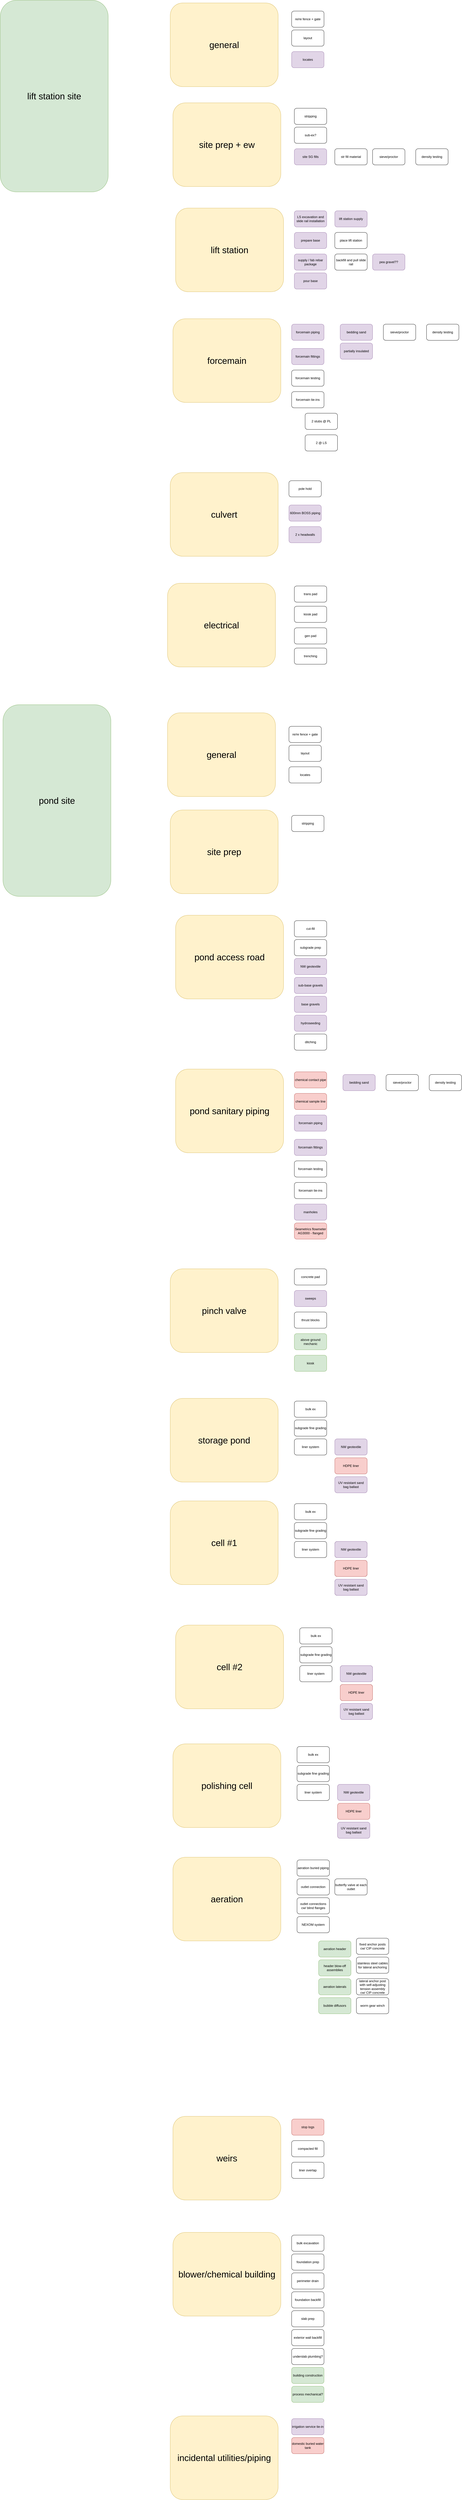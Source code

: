<mxfile version="24.2.0" type="device">
  <diagram name="Page-1" id="bi7PsrV86GKYeguT0AIe">
    <mxGraphModel dx="4915" dy="2725" grid="1" gridSize="10" guides="1" tooltips="1" connect="1" arrows="1" fold="1" page="1" pageScale="1" pageWidth="1920" pageHeight="1200" math="0" shadow="0">
      <root>
        <mxCell id="0" />
        <mxCell id="1" parent="0" />
        <mxCell id="kygcKiqa77Ccc8PahCi--2" value="lift station site" style="rounded=1;whiteSpace=wrap;html=1;fontSize=33;fillColor=#d5e8d4;strokeColor=#82b366;" parent="1" vertex="1">
          <mxGeometry x="-970" y="-900" width="400" height="710" as="geometry" />
        </mxCell>
        <mxCell id="kygcKiqa77Ccc8PahCi--3" value="stripping" style="rounded=1;whiteSpace=wrap;html=1;" parent="1" vertex="1">
          <mxGeometry x="120" y="-500" width="120" height="60" as="geometry" />
        </mxCell>
        <mxCell id="kygcKiqa77Ccc8PahCi--4" value="sub-ex?" style="rounded=1;whiteSpace=wrap;html=1;" parent="1" vertex="1">
          <mxGeometry x="120" y="-430" width="120" height="60" as="geometry" />
        </mxCell>
        <mxCell id="kygcKiqa77Ccc8PahCi--5" value="site SG fills" style="rounded=1;whiteSpace=wrap;html=1;fillColor=#e1d5e7;strokeColor=#9673a6;" parent="1" vertex="1">
          <mxGeometry x="120" y="-350" width="120" height="60" as="geometry" />
        </mxCell>
        <mxCell id="kygcKiqa77Ccc8PahCi--7" value="LS excavation and slide rail installation" style="rounded=1;whiteSpace=wrap;html=1;fillColor=#e1d5e7;strokeColor=#9673a6;" parent="1" vertex="1">
          <mxGeometry x="120" y="-120" width="120" height="60" as="geometry" />
        </mxCell>
        <mxCell id="kygcKiqa77Ccc8PahCi--8" value="prepare base" style="rounded=1;whiteSpace=wrap;html=1;fillColor=#e1d5e7;strokeColor=#9673a6;" parent="1" vertex="1">
          <mxGeometry x="120" y="-40" width="120" height="60" as="geometry" />
        </mxCell>
        <mxCell id="kygcKiqa77Ccc8PahCi--9" value="supply / fab rebar package" style="rounded=1;whiteSpace=wrap;html=1;fillColor=#e1d5e7;strokeColor=#9673a6;" parent="1" vertex="1">
          <mxGeometry x="120" y="40" width="120" height="60" as="geometry" />
        </mxCell>
        <mxCell id="kygcKiqa77Ccc8PahCi--11" value="place lift station" style="rounded=1;whiteSpace=wrap;html=1;" parent="1" vertex="1">
          <mxGeometry x="270" y="-40" width="120" height="60" as="geometry" />
        </mxCell>
        <mxCell id="kygcKiqa77Ccc8PahCi--12" value="backfill and pull slide rail" style="rounded=1;whiteSpace=wrap;html=1;" parent="1" vertex="1">
          <mxGeometry x="270" y="40" width="120" height="60" as="geometry" />
        </mxCell>
        <mxCell id="kygcKiqa77Ccc8PahCi--13" value="forcemain piping" style="rounded=1;whiteSpace=wrap;html=1;fillColor=#e1d5e7;strokeColor=#9673a6;" parent="1" vertex="1">
          <mxGeometry x="110" y="300" width="120" height="60" as="geometry" />
        </mxCell>
        <mxCell id="kygcKiqa77Ccc8PahCi--14" value="forcemain tie-ins" style="rounded=1;whiteSpace=wrap;html=1;" parent="1" vertex="1">
          <mxGeometry x="110" y="550" width="120" height="60" as="geometry" />
        </mxCell>
        <mxCell id="kygcKiqa77Ccc8PahCi--15" value="forcemain fittings" style="rounded=1;whiteSpace=wrap;html=1;fillColor=#e1d5e7;strokeColor=#9673a6;" parent="1" vertex="1">
          <mxGeometry x="110" y="390" width="120" height="60" as="geometry" />
        </mxCell>
        <mxCell id="kygcKiqa77Ccc8PahCi--17" value="2 stubs @ PL" style="rounded=1;whiteSpace=wrap;html=1;" parent="1" vertex="1">
          <mxGeometry x="160" y="630" width="120" height="60" as="geometry" />
        </mxCell>
        <mxCell id="kygcKiqa77Ccc8PahCi--18" value="2 @ LS" style="rounded=1;whiteSpace=wrap;html=1;" parent="1" vertex="1">
          <mxGeometry x="160" y="710" width="120" height="60" as="geometry" />
        </mxCell>
        <mxCell id="kygcKiqa77Ccc8PahCi--19" value="forcemain testing" style="rounded=1;whiteSpace=wrap;html=1;" parent="1" vertex="1">
          <mxGeometry x="110" y="470" width="120" height="60" as="geometry" />
        </mxCell>
        <mxCell id="kygcKiqa77Ccc8PahCi--21" value="re/re fence + gate" style="rounded=1;whiteSpace=wrap;html=1;" parent="1" vertex="1">
          <mxGeometry x="110" y="-860" width="120" height="60" as="geometry" />
        </mxCell>
        <mxCell id="kygcKiqa77Ccc8PahCi--22" value="600mm BOSS piping" style="rounded=1;whiteSpace=wrap;html=1;fillColor=#e1d5e7;strokeColor=#9673a6;" parent="1" vertex="1">
          <mxGeometry x="100" y="970" width="120" height="60" as="geometry" />
        </mxCell>
        <mxCell id="kygcKiqa77Ccc8PahCi--23" value="2 x headwalls" style="rounded=1;whiteSpace=wrap;html=1;fillColor=#e1d5e7;strokeColor=#9673a6;" parent="1" vertex="1">
          <mxGeometry x="100" y="1050" width="120" height="60" as="geometry" />
        </mxCell>
        <mxCell id="kygcKiqa77Ccc8PahCi--24" value="locates" style="rounded=1;whiteSpace=wrap;html=1;fillColor=#e1d5e7;strokeColor=#9673a6;" parent="1" vertex="1">
          <mxGeometry x="110" y="-710" width="120" height="60" as="geometry" />
        </mxCell>
        <mxCell id="kygcKiqa77Ccc8PahCi--25" value="layout" style="rounded=1;whiteSpace=wrap;html=1;" parent="1" vertex="1">
          <mxGeometry x="110" y="-790" width="120" height="60" as="geometry" />
        </mxCell>
        <mxCell id="kygcKiqa77Ccc8PahCi--26" value="str fill material" style="rounded=1;whiteSpace=wrap;html=1;" parent="1" vertex="1">
          <mxGeometry x="270" y="-350" width="120" height="60" as="geometry" />
        </mxCell>
        <mxCell id="kygcKiqa77Ccc8PahCi--27" value="sieve/proctor" style="rounded=1;whiteSpace=wrap;html=1;" parent="1" vertex="1">
          <mxGeometry x="410" y="-350" width="120" height="60" as="geometry" />
        </mxCell>
        <mxCell id="kygcKiqa77Ccc8PahCi--28" value="density testing" style="rounded=1;whiteSpace=wrap;html=1;" parent="1" vertex="1">
          <mxGeometry x="570" y="-350" width="120" height="60" as="geometry" />
        </mxCell>
        <mxCell id="kygcKiqa77Ccc8PahCi--29" value="pea gravel??" style="rounded=1;whiteSpace=wrap;html=1;fillColor=#e1d5e7;strokeColor=#9673a6;" parent="1" vertex="1">
          <mxGeometry x="410" y="40" width="120" height="60" as="geometry" />
        </mxCell>
        <mxCell id="kygcKiqa77Ccc8PahCi--30" value="bedding sand" style="rounded=1;whiteSpace=wrap;html=1;fillColor=#e1d5e7;strokeColor=#9673a6;" parent="1" vertex="1">
          <mxGeometry x="290" y="300" width="120" height="60" as="geometry" />
        </mxCell>
        <mxCell id="kygcKiqa77Ccc8PahCi--31" value="sieve/proctor" style="rounded=1;whiteSpace=wrap;html=1;" parent="1" vertex="1">
          <mxGeometry x="450" y="300" width="120" height="60" as="geometry" />
        </mxCell>
        <mxCell id="kygcKiqa77Ccc8PahCi--32" value="density testing" style="rounded=1;whiteSpace=wrap;html=1;" parent="1" vertex="1">
          <mxGeometry x="610" y="300" width="120" height="60" as="geometry" />
        </mxCell>
        <mxCell id="kygcKiqa77Ccc8PahCi--33" value="pole hold" style="rounded=1;whiteSpace=wrap;html=1;" parent="1" vertex="1">
          <mxGeometry x="100" y="880" width="120" height="60" as="geometry" />
        </mxCell>
        <mxCell id="kygcKiqa77Ccc8PahCi--35" value="kiosk pad" style="rounded=1;whiteSpace=wrap;html=1;" parent="1" vertex="1">
          <mxGeometry x="120" y="1345" width="120" height="60" as="geometry" />
        </mxCell>
        <mxCell id="kygcKiqa77Ccc8PahCi--36" value="gen pad" style="rounded=1;whiteSpace=wrap;html=1;" parent="1" vertex="1">
          <mxGeometry x="120" y="1425" width="120" height="60" as="geometry" />
        </mxCell>
        <mxCell id="kygcKiqa77Ccc8PahCi--37" value="trans pad" style="rounded=1;whiteSpace=wrap;html=1;" parent="1" vertex="1">
          <mxGeometry x="120" y="1270" width="120" height="60" as="geometry" />
        </mxCell>
        <mxCell id="kygcKiqa77Ccc8PahCi--38" value="trenching" style="rounded=1;whiteSpace=wrap;html=1;" parent="1" vertex="1">
          <mxGeometry x="120" y="1500" width="120" height="60" as="geometry" />
        </mxCell>
        <mxCell id="kygcKiqa77Ccc8PahCi--39" value="partially insulated" style="rounded=1;whiteSpace=wrap;html=1;fillColor=#e1d5e7;strokeColor=#9673a6;" parent="1" vertex="1">
          <mxGeometry x="290" y="370" width="120" height="60" as="geometry" />
        </mxCell>
        <mxCell id="kygcKiqa77Ccc8PahCi--41" value="general" style="rounded=1;whiteSpace=wrap;html=1;fontSize=33;fillColor=#fff2cc;strokeColor=#d6b656;" parent="1" vertex="1">
          <mxGeometry x="-340" y="-890" width="400" height="310" as="geometry" />
        </mxCell>
        <mxCell id="kygcKiqa77Ccc8PahCi--47" value="site prep + ew" style="rounded=1;whiteSpace=wrap;html=1;fontSize=33;fillColor=#fff2cc;strokeColor=#d6b656;" parent="1" vertex="1">
          <mxGeometry x="-330" y="-520" width="400" height="310" as="geometry" />
        </mxCell>
        <mxCell id="kygcKiqa77Ccc8PahCi--48" value="lift station" style="rounded=1;whiteSpace=wrap;html=1;fontSize=33;fillColor=#fff2cc;strokeColor=#d6b656;" parent="1" vertex="1">
          <mxGeometry x="-320" y="-130" width="400" height="310" as="geometry" />
        </mxCell>
        <mxCell id="kygcKiqa77Ccc8PahCi--49" value="forcemain" style="rounded=1;whiteSpace=wrap;html=1;fontSize=33;fillColor=#fff2cc;strokeColor=#d6b656;" parent="1" vertex="1">
          <mxGeometry x="-330" y="280" width="400" height="310" as="geometry" />
        </mxCell>
        <mxCell id="kygcKiqa77Ccc8PahCi--50" value="culvert" style="rounded=1;whiteSpace=wrap;html=1;fontSize=33;fillColor=#fff2cc;strokeColor=#d6b656;" parent="1" vertex="1">
          <mxGeometry x="-340" y="850" width="400" height="310" as="geometry" />
        </mxCell>
        <mxCell id="kygcKiqa77Ccc8PahCi--51" value="electrical" style="rounded=1;whiteSpace=wrap;html=1;fontSize=33;fillColor=#fff2cc;strokeColor=#d6b656;" parent="1" vertex="1">
          <mxGeometry x="-350" y="1260" width="400" height="310" as="geometry" />
        </mxCell>
        <mxCell id="kygcKiqa77Ccc8PahCi--52" value="pond site" style="rounded=1;whiteSpace=wrap;html=1;fontSize=33;fillColor=#d5e8d4;strokeColor=#82b366;" parent="1" vertex="1">
          <mxGeometry x="-960" y="1710" width="400" height="710" as="geometry" />
        </mxCell>
        <mxCell id="kygcKiqa77Ccc8PahCi--53" value="general" style="rounded=1;whiteSpace=wrap;html=1;fontSize=33;fillColor=#fff2cc;strokeColor=#d6b656;" parent="1" vertex="1">
          <mxGeometry x="-350" y="1740" width="400" height="310" as="geometry" />
        </mxCell>
        <mxCell id="kygcKiqa77Ccc8PahCi--54" value="re/re fence + gate" style="rounded=1;whiteSpace=wrap;html=1;" parent="1" vertex="1">
          <mxGeometry x="100" y="1790" width="120" height="60" as="geometry" />
        </mxCell>
        <mxCell id="kygcKiqa77Ccc8PahCi--55" value="locates" style="rounded=1;whiteSpace=wrap;html=1;" parent="1" vertex="1">
          <mxGeometry x="100" y="1940" width="120" height="60" as="geometry" />
        </mxCell>
        <mxCell id="kygcKiqa77Ccc8PahCi--56" value="layout" style="rounded=1;whiteSpace=wrap;html=1;" parent="1" vertex="1">
          <mxGeometry x="100" y="1860" width="120" height="60" as="geometry" />
        </mxCell>
        <mxCell id="kygcKiqa77Ccc8PahCi--57" value="stripping" style="rounded=1;whiteSpace=wrap;html=1;" parent="1" vertex="1">
          <mxGeometry x="110" y="2120" width="120" height="60" as="geometry" />
        </mxCell>
        <mxCell id="kygcKiqa77Ccc8PahCi--63" value="site prep" style="rounded=1;whiteSpace=wrap;html=1;fontSize=33;fillColor=#fff2cc;strokeColor=#d6b656;" parent="1" vertex="1">
          <mxGeometry x="-340" y="2100" width="400" height="310" as="geometry" />
        </mxCell>
        <mxCell id="kygcKiqa77Ccc8PahCi--70" value="forcemain piping" style="rounded=1;whiteSpace=wrap;html=1;fillColor=#e1d5e7;strokeColor=#9673a6;" parent="1" vertex="1">
          <mxGeometry x="120" y="3230" width="120" height="60" as="geometry" />
        </mxCell>
        <mxCell id="kygcKiqa77Ccc8PahCi--71" value="forcemain tie-ins" style="rounded=1;whiteSpace=wrap;html=1;" parent="1" vertex="1">
          <mxGeometry x="120" y="3480" width="120" height="60" as="geometry" />
        </mxCell>
        <mxCell id="kygcKiqa77Ccc8PahCi--72" value="forcemain fittings" style="rounded=1;whiteSpace=wrap;html=1;fillColor=#e1d5e7;strokeColor=#9673a6;" parent="1" vertex="1">
          <mxGeometry x="120" y="3320" width="120" height="60" as="geometry" />
        </mxCell>
        <mxCell id="kygcKiqa77Ccc8PahCi--75" value="forcemain testing" style="rounded=1;whiteSpace=wrap;html=1;" parent="1" vertex="1">
          <mxGeometry x="120" y="3400" width="120" height="60" as="geometry" />
        </mxCell>
        <mxCell id="kygcKiqa77Ccc8PahCi--76" value="bedding sand" style="rounded=1;whiteSpace=wrap;html=1;fillColor=#e1d5e7;strokeColor=#9673a6;" parent="1" vertex="1">
          <mxGeometry x="300" y="3080" width="120" height="60" as="geometry" />
        </mxCell>
        <mxCell id="kygcKiqa77Ccc8PahCi--77" value="sieve/proctor" style="rounded=1;whiteSpace=wrap;html=1;" parent="1" vertex="1">
          <mxGeometry x="460" y="3080" width="120" height="60" as="geometry" />
        </mxCell>
        <mxCell id="kygcKiqa77Ccc8PahCi--78" value="density testing" style="rounded=1;whiteSpace=wrap;html=1;" parent="1" vertex="1">
          <mxGeometry x="620" y="3080" width="120" height="60" as="geometry" />
        </mxCell>
        <mxCell id="kygcKiqa77Ccc8PahCi--80" value="pond sanitary piping" style="rounded=1;whiteSpace=wrap;html=1;fontSize=33;fillColor=#fff2cc;strokeColor=#d6b656;" parent="1" vertex="1">
          <mxGeometry x="-320" y="3060" width="400" height="310" as="geometry" />
        </mxCell>
        <mxCell id="kygcKiqa77Ccc8PahCi--89" value="blower/chemical building" style="rounded=1;whiteSpace=wrap;html=1;fontSize=33;fillColor=#fff2cc;strokeColor=#d6b656;" parent="1" vertex="1">
          <mxGeometry x="-330" y="7370" width="400" height="310" as="geometry" />
        </mxCell>
        <mxCell id="kygcKiqa77Ccc8PahCi--90" value="cell #1" style="rounded=1;whiteSpace=wrap;html=1;fontSize=33;fillColor=#fff2cc;strokeColor=#d6b656;" parent="1" vertex="1">
          <mxGeometry x="-340" y="4660" width="400" height="310" as="geometry" />
        </mxCell>
        <mxCell id="kygcKiqa77Ccc8PahCi--91" value="bulk ex" style="rounded=1;whiteSpace=wrap;html=1;" parent="1" vertex="1">
          <mxGeometry x="120" y="4670" width="120" height="60" as="geometry" />
        </mxCell>
        <mxCell id="kygcKiqa77Ccc8PahCi--92" value="subgrade fine grading" style="rounded=1;whiteSpace=wrap;html=1;" parent="1" vertex="1">
          <mxGeometry x="120" y="4740" width="120" height="60" as="geometry" />
        </mxCell>
        <mxCell id="kygcKiqa77Ccc8PahCi--93" value="liner system" style="rounded=1;whiteSpace=wrap;html=1;" parent="1" vertex="1">
          <mxGeometry x="120" y="4810" width="120" height="60" as="geometry" />
        </mxCell>
        <mxCell id="kygcKiqa77Ccc8PahCi--94" value="NW geotextile" style="rounded=1;whiteSpace=wrap;html=1;" parent="1" vertex="1">
          <mxGeometry x="270" y="4810" width="120" height="60" as="geometry" />
        </mxCell>
        <mxCell id="kygcKiqa77Ccc8PahCi--95" value="HDPE liner" style="rounded=1;whiteSpace=wrap;html=1;" parent="1" vertex="1">
          <mxGeometry x="270" y="4880" width="120" height="60" as="geometry" />
        </mxCell>
        <mxCell id="kygcKiqa77Ccc8PahCi--96" value="UV resistant sand bag ballast" style="rounded=1;whiteSpace=wrap;html=1;" parent="1" vertex="1">
          <mxGeometry x="270" y="4950" width="120" height="60" as="geometry" />
        </mxCell>
        <mxCell id="kygcKiqa77Ccc8PahCi--97" value="cell #2" style="rounded=1;whiteSpace=wrap;html=1;fontSize=33;fillColor=#fff2cc;strokeColor=#d6b656;" parent="1" vertex="1">
          <mxGeometry x="-320" y="5120" width="400" height="310" as="geometry" />
        </mxCell>
        <mxCell id="kygcKiqa77Ccc8PahCi--98" value="bulk ex" style="rounded=1;whiteSpace=wrap;html=1;" parent="1" vertex="1">
          <mxGeometry x="140" y="5130" width="120" height="60" as="geometry" />
        </mxCell>
        <mxCell id="kygcKiqa77Ccc8PahCi--99" value="subgrade fine grading" style="rounded=1;whiteSpace=wrap;html=1;" parent="1" vertex="1">
          <mxGeometry x="140" y="5200" width="120" height="60" as="geometry" />
        </mxCell>
        <mxCell id="kygcKiqa77Ccc8PahCi--100" value="liner system" style="rounded=1;whiteSpace=wrap;html=1;" parent="1" vertex="1">
          <mxGeometry x="140" y="5270" width="120" height="60" as="geometry" />
        </mxCell>
        <mxCell id="kygcKiqa77Ccc8PahCi--101" value="NW geotextile" style="rounded=1;whiteSpace=wrap;html=1;" parent="1" vertex="1">
          <mxGeometry x="290" y="5270" width="120" height="60" as="geometry" />
        </mxCell>
        <mxCell id="kygcKiqa77Ccc8PahCi--102" value="HDPE liner" style="rounded=1;whiteSpace=wrap;html=1;" parent="1" vertex="1">
          <mxGeometry x="290" y="5340" width="120" height="60" as="geometry" />
        </mxCell>
        <mxCell id="kygcKiqa77Ccc8PahCi--103" value="UV resistant sand bag ballast" style="rounded=1;whiteSpace=wrap;html=1;fillColor=#e1d5e7;strokeColor=#9673a6;" parent="1" vertex="1">
          <mxGeometry x="290" y="5410" width="120" height="60" as="geometry" />
        </mxCell>
        <mxCell id="kygcKiqa77Ccc8PahCi--104" value="polishing cell" style="rounded=1;whiteSpace=wrap;html=1;fontSize=33;fillColor=#fff2cc;strokeColor=#d6b656;" parent="1" vertex="1">
          <mxGeometry x="-330" y="5560" width="400" height="310" as="geometry" />
        </mxCell>
        <mxCell id="kygcKiqa77Ccc8PahCi--105" value="bulk ex" style="rounded=1;whiteSpace=wrap;html=1;" parent="1" vertex="1">
          <mxGeometry x="130" y="5570" width="120" height="60" as="geometry" />
        </mxCell>
        <mxCell id="kygcKiqa77Ccc8PahCi--106" value="subgrade fine grading" style="rounded=1;whiteSpace=wrap;html=1;" parent="1" vertex="1">
          <mxGeometry x="130" y="5640" width="120" height="60" as="geometry" />
        </mxCell>
        <mxCell id="kygcKiqa77Ccc8PahCi--107" value="liner system" style="rounded=1;whiteSpace=wrap;html=1;" parent="1" vertex="1">
          <mxGeometry x="130" y="5710" width="120" height="60" as="geometry" />
        </mxCell>
        <mxCell id="kygcKiqa77Ccc8PahCi--108" value="NW geotextile" style="rounded=1;whiteSpace=wrap;html=1;fillColor=#e1d5e7;strokeColor=#9673a6;" parent="1" vertex="1">
          <mxGeometry x="280" y="5710" width="120" height="60" as="geometry" />
        </mxCell>
        <mxCell id="kygcKiqa77Ccc8PahCi--109" value="HDPE liner" style="rounded=1;whiteSpace=wrap;html=1;fillColor=#f8cecc;strokeColor=#b85450;" parent="1" vertex="1">
          <mxGeometry x="280" y="5780" width="120" height="60" as="geometry" />
        </mxCell>
        <mxCell id="kygcKiqa77Ccc8PahCi--110" value="UV resistant sand bag ballast" style="rounded=1;whiteSpace=wrap;html=1;fillColor=#e1d5e7;strokeColor=#9673a6;" parent="1" vertex="1">
          <mxGeometry x="280" y="5850" width="120" height="60" as="geometry" />
        </mxCell>
        <mxCell id="kygcKiqa77Ccc8PahCi--111" value="storage pond" style="rounded=1;whiteSpace=wrap;html=1;fontSize=33;fillColor=#fff2cc;strokeColor=#d6b656;" parent="1" vertex="1">
          <mxGeometry x="-340" y="4280" width="400" height="310" as="geometry" />
        </mxCell>
        <mxCell id="kygcKiqa77Ccc8PahCi--112" value="bulk ex" style="rounded=1;whiteSpace=wrap;html=1;" parent="1" vertex="1">
          <mxGeometry x="120" y="4290" width="120" height="60" as="geometry" />
        </mxCell>
        <mxCell id="kygcKiqa77Ccc8PahCi--113" value="subgrade fine grading" style="rounded=1;whiteSpace=wrap;html=1;" parent="1" vertex="1">
          <mxGeometry x="120" y="4360" width="120" height="60" as="geometry" />
        </mxCell>
        <mxCell id="kygcKiqa77Ccc8PahCi--114" value="liner system" style="rounded=1;whiteSpace=wrap;html=1;" parent="1" vertex="1">
          <mxGeometry x="120" y="4430" width="120" height="60" as="geometry" />
        </mxCell>
        <mxCell id="kygcKiqa77Ccc8PahCi--115" value="NW geotextile" style="rounded=1;whiteSpace=wrap;html=1;fillColor=#e1d5e7;strokeColor=#9673a6;" parent="1" vertex="1">
          <mxGeometry x="270" y="4430" width="120" height="60" as="geometry" />
        </mxCell>
        <mxCell id="kygcKiqa77Ccc8PahCi--116" value="HDPE liner" style="rounded=1;whiteSpace=wrap;html=1;fillColor=#f8cecc;strokeColor=#b85450;" parent="1" vertex="1">
          <mxGeometry x="270" y="4500" width="120" height="60" as="geometry" />
        </mxCell>
        <mxCell id="kygcKiqa77Ccc8PahCi--117" value="UV resistant sand bag ballast" style="rounded=1;whiteSpace=wrap;html=1;fillColor=#e1d5e7;strokeColor=#9673a6;" parent="1" vertex="1">
          <mxGeometry x="270" y="4570" width="120" height="60" as="geometry" />
        </mxCell>
        <mxCell id="KoJERbD4u0Qso-WpafZh-2" value="cut-fill" style="rounded=1;whiteSpace=wrap;html=1;" parent="1" vertex="1">
          <mxGeometry x="120" y="2510" width="120" height="60" as="geometry" />
        </mxCell>
        <mxCell id="KoJERbD4u0Qso-WpafZh-3" value="pond access road" style="rounded=1;whiteSpace=wrap;html=1;fontSize=33;fillColor=#fff2cc;strokeColor=#d6b656;" parent="1" vertex="1">
          <mxGeometry x="-320" y="2490" width="400" height="310" as="geometry" />
        </mxCell>
        <mxCell id="KoJERbD4u0Qso-WpafZh-4" value="subgrade prep" style="rounded=1;whiteSpace=wrap;html=1;" parent="1" vertex="1">
          <mxGeometry x="120" y="2580" width="120" height="60" as="geometry" />
        </mxCell>
        <mxCell id="KoJERbD4u0Qso-WpafZh-5" value="NW geotextile" style="rounded=1;whiteSpace=wrap;html=1;fillColor=#e1d5e7;strokeColor=#9673a6;" parent="1" vertex="1">
          <mxGeometry x="120" y="2650" width="120" height="60" as="geometry" />
        </mxCell>
        <mxCell id="KoJERbD4u0Qso-WpafZh-6" value="sub-base gravels" style="rounded=1;whiteSpace=wrap;html=1;fillColor=#e1d5e7;strokeColor=#9673a6;" parent="1" vertex="1">
          <mxGeometry x="120" y="2720" width="120" height="60" as="geometry" />
        </mxCell>
        <mxCell id="KoJERbD4u0Qso-WpafZh-7" value="base gravels" style="rounded=1;whiteSpace=wrap;html=1;fillColor=#e1d5e7;strokeColor=#9673a6;" parent="1" vertex="1">
          <mxGeometry x="120" y="2790" width="120" height="60" as="geometry" />
        </mxCell>
        <mxCell id="KoJERbD4u0Qso-WpafZh-8" value="hydroseeding" style="rounded=1;whiteSpace=wrap;html=1;fillColor=#e1d5e7;strokeColor=#9673a6;" parent="1" vertex="1">
          <mxGeometry x="120" y="2860" width="120" height="60" as="geometry" />
        </mxCell>
        <mxCell id="KoJERbD4u0Qso-WpafZh-9" value="ditching" style="rounded=1;whiteSpace=wrap;html=1;" parent="1" vertex="1">
          <mxGeometry x="120" y="2930" width="120" height="60" as="geometry" />
        </mxCell>
        <mxCell id="KoJERbD4u0Qso-WpafZh-10" value="pinch valve" style="rounded=1;whiteSpace=wrap;html=1;fontSize=33;fillColor=#fff2cc;strokeColor=#d6b656;" parent="1" vertex="1">
          <mxGeometry x="-340" y="3800" width="400" height="310" as="geometry" />
        </mxCell>
        <mxCell id="KoJERbD4u0Qso-WpafZh-11" value="sweeps" style="rounded=1;whiteSpace=wrap;html=1;fillColor=#e1d5e7;strokeColor=#9673a6;" parent="1" vertex="1">
          <mxGeometry x="120" y="3880" width="120" height="60" as="geometry" />
        </mxCell>
        <mxCell id="KoJERbD4u0Qso-WpafZh-12" value="concrete pad" style="rounded=1;whiteSpace=wrap;html=1;" parent="1" vertex="1">
          <mxGeometry x="120" y="3800" width="120" height="60" as="geometry" />
        </mxCell>
        <mxCell id="KoJERbD4u0Qso-WpafZh-13" value="thrust blocks" style="rounded=1;whiteSpace=wrap;html=1;" parent="1" vertex="1">
          <mxGeometry x="120" y="3960" width="120" height="60" as="geometry" />
        </mxCell>
        <mxCell id="KoJERbD4u0Qso-WpafZh-14" value="above ground mechanic" style="rounded=1;whiteSpace=wrap;html=1;fillColor=#d5e8d4;strokeColor=#82b366;" parent="1" vertex="1">
          <mxGeometry x="120" y="4040" width="120" height="60" as="geometry" />
        </mxCell>
        <mxCell id="KoJERbD4u0Qso-WpafZh-15" value="kiosk" style="rounded=1;whiteSpace=wrap;html=1;fillColor=#d5e8d4;strokeColor=#82b366;" parent="1" vertex="1">
          <mxGeometry x="120" y="4120" width="120" height="60" as="geometry" />
        </mxCell>
        <mxCell id="KoJERbD4u0Qso-WpafZh-16" value="incidental utilities/piping" style="rounded=1;whiteSpace=wrap;html=1;fontSize=33;fillColor=#fff2cc;strokeColor=#d6b656;" parent="1" vertex="1">
          <mxGeometry x="-340" y="8050" width="400" height="310" as="geometry" />
        </mxCell>
        <mxCell id="KoJERbD4u0Qso-WpafZh-17" value="irrigation service tie-in" style="rounded=1;whiteSpace=wrap;html=1;fillColor=#e1d5e7;strokeColor=#9673a6;" parent="1" vertex="1">
          <mxGeometry x="110" y="8060" width="120" height="60" as="geometry" />
        </mxCell>
        <mxCell id="KoJERbD4u0Qso-WpafZh-18" value="chemical contact pipe" style="rounded=1;whiteSpace=wrap;html=1;fillColor=#f8cecc;strokeColor=#b85450;" parent="1" vertex="1">
          <mxGeometry x="120" y="3070" width="120" height="60" as="geometry" />
        </mxCell>
        <mxCell id="KoJERbD4u0Qso-WpafZh-19" value="chemical sample line" style="rounded=1;whiteSpace=wrap;html=1;fillColor=#f8cecc;strokeColor=#b85450;" parent="1" vertex="1">
          <mxGeometry x="120" y="3150" width="120" height="60" as="geometry" />
        </mxCell>
        <mxCell id="KoJERbD4u0Qso-WpafZh-20" value="aeration" style="rounded=1;whiteSpace=wrap;html=1;fontSize=33;fillColor=#fff2cc;strokeColor=#d6b656;" parent="1" vertex="1">
          <mxGeometry x="-330" y="5980" width="400" height="310" as="geometry" />
        </mxCell>
        <mxCell id="KoJERbD4u0Qso-WpafZh-21" value="aeration buried piping" style="rounded=1;whiteSpace=wrap;html=1;" parent="1" vertex="1">
          <mxGeometry x="130" y="5990" width="120" height="60" as="geometry" />
        </mxCell>
        <mxCell id="KoJERbD4u0Qso-WpafZh-22" value="NEXOM system" style="rounded=1;whiteSpace=wrap;html=1;" parent="1" vertex="1">
          <mxGeometry x="130" y="6200" width="120" height="60" as="geometry" />
        </mxCell>
        <mxCell id="KoJERbD4u0Qso-WpafZh-23" value="aeration header" style="rounded=1;whiteSpace=wrap;html=1;fillColor=#d5e8d4;strokeColor=#82b366;" parent="1" vertex="1">
          <mxGeometry x="210" y="6290" width="120" height="60" as="geometry" />
        </mxCell>
        <mxCell id="KoJERbD4u0Qso-WpafZh-24" value="aeration laterals" style="rounded=1;whiteSpace=wrap;html=1;fillColor=#d5e8d4;strokeColor=#82b366;" parent="1" vertex="1">
          <mxGeometry x="210" y="6430" width="120" height="60" as="geometry" />
        </mxCell>
        <mxCell id="KoJERbD4u0Qso-WpafZh-25" value="header blow-off assemblies" style="rounded=1;whiteSpace=wrap;html=1;fillColor=#d5e8d4;strokeColor=#82b366;" parent="1" vertex="1">
          <mxGeometry x="210" y="6360" width="120" height="60" as="geometry" />
        </mxCell>
        <mxCell id="KoJERbD4u0Qso-WpafZh-26" value="bulk excavation" style="rounded=1;whiteSpace=wrap;html=1;" parent="1" vertex="1">
          <mxGeometry x="110" y="7380" width="120" height="60" as="geometry" />
        </mxCell>
        <mxCell id="KoJERbD4u0Qso-WpafZh-27" value="foundation prep" style="rounded=1;whiteSpace=wrap;html=1;" parent="1" vertex="1">
          <mxGeometry x="110" y="7450" width="120" height="60" as="geometry" />
        </mxCell>
        <mxCell id="KoJERbD4u0Qso-WpafZh-28" value="foundation backfill" style="rounded=1;whiteSpace=wrap;html=1;" parent="1" vertex="1">
          <mxGeometry x="110" y="7590" width="120" height="60" as="geometry" />
        </mxCell>
        <mxCell id="KoJERbD4u0Qso-WpafZh-29" value="slab prep" style="rounded=1;whiteSpace=wrap;html=1;" parent="1" vertex="1">
          <mxGeometry x="110" y="7660" width="120" height="60" as="geometry" />
        </mxCell>
        <mxCell id="KoJERbD4u0Qso-WpafZh-30" value="exterior wall backfill" style="rounded=1;whiteSpace=wrap;html=1;" parent="1" vertex="1">
          <mxGeometry x="110" y="7730" width="120" height="60" as="geometry" />
        </mxCell>
        <mxCell id="KoJERbD4u0Qso-WpafZh-31" value="perimeter drain" style="rounded=1;whiteSpace=wrap;html=1;" parent="1" vertex="1">
          <mxGeometry x="110" y="7520" width="120" height="60" as="geometry" />
        </mxCell>
        <mxCell id="KoJERbD4u0Qso-WpafZh-32" value="underslab plumbing?" style="rounded=1;whiteSpace=wrap;html=1;" parent="1" vertex="1">
          <mxGeometry x="110" y="7800" width="120" height="60" as="geometry" />
        </mxCell>
        <mxCell id="KoJERbD4u0Qso-WpafZh-33" value="building construction" style="rounded=1;whiteSpace=wrap;html=1;fillColor=#d5e8d4;strokeColor=#82b366;" parent="1" vertex="1">
          <mxGeometry x="110" y="7870" width="120" height="60" as="geometry" />
        </mxCell>
        <mxCell id="KoJERbD4u0Qso-WpafZh-34" value="process mechanical?" style="rounded=1;whiteSpace=wrap;html=1;fillColor=#d5e8d4;strokeColor=#82b366;" parent="1" vertex="1">
          <mxGeometry x="110" y="7940" width="120" height="60" as="geometry" />
        </mxCell>
        <mxCell id="KoJERbD4u0Qso-WpafZh-35" value="manholes" style="rounded=1;whiteSpace=wrap;html=1;fillColor=#e1d5e7;strokeColor=#9673a6;" parent="1" vertex="1">
          <mxGeometry x="120" y="3560" width="120" height="60" as="geometry" />
        </mxCell>
        <mxCell id="KoJERbD4u0Qso-WpafZh-36" value="weirs" style="rounded=1;whiteSpace=wrap;html=1;fontSize=33;fillColor=#fff2cc;strokeColor=#d6b656;" parent="1" vertex="1">
          <mxGeometry x="-330" y="6940" width="400" height="310" as="geometry" />
        </mxCell>
        <mxCell id="KoJERbD4u0Qso-WpafZh-37" value="stop logs" style="rounded=1;whiteSpace=wrap;html=1;fillColor=#f8cecc;strokeColor=#b85450;" parent="1" vertex="1">
          <mxGeometry x="110" y="6950" width="120" height="60" as="geometry" />
        </mxCell>
        <mxCell id="KoJERbD4u0Qso-WpafZh-38" value="compacted fill" style="rounded=1;whiteSpace=wrap;html=1;" parent="1" vertex="1">
          <mxGeometry x="110" y="7030" width="120" height="60" as="geometry" />
        </mxCell>
        <mxCell id="KoJERbD4u0Qso-WpafZh-39" value="liner overlap" style="rounded=1;whiteSpace=wrap;html=1;" parent="1" vertex="1">
          <mxGeometry x="110" y="7110" width="120" height="60" as="geometry" />
        </mxCell>
        <mxCell id="KoJERbD4u0Qso-WpafZh-40" value="domestic buried water tank" style="rounded=1;whiteSpace=wrap;html=1;fillColor=#f8cecc;strokeColor=#b85450;" parent="1" vertex="1">
          <mxGeometry x="110" y="8130" width="120" height="60" as="geometry" />
        </mxCell>
        <mxCell id="KoJERbD4u0Qso-WpafZh-41" value="Seametrics flowmeter&lt;div&gt;AG3000 - flanged&lt;/div&gt;" style="rounded=1;whiteSpace=wrap;html=1;fillColor=#f8cecc;strokeColor=#b85450;" parent="1" vertex="1">
          <mxGeometry x="120" y="3630" width="120" height="60" as="geometry" />
        </mxCell>
        <mxCell id="KoJERbD4u0Qso-WpafZh-42" value="pour base" style="rounded=1;whiteSpace=wrap;html=1;fillColor=#e1d5e7;strokeColor=#9673a6;" parent="1" vertex="1">
          <mxGeometry x="120" y="110" width="120" height="60" as="geometry" />
        </mxCell>
        <mxCell id="KoJERbD4u0Qso-WpafZh-43" value="lift station supply" style="rounded=1;whiteSpace=wrap;html=1;fillColor=#e1d5e7;strokeColor=#9673a6;" parent="1" vertex="1">
          <mxGeometry x="270" y="-120" width="120" height="60" as="geometry" />
        </mxCell>
        <mxCell id="KoJERbD4u0Qso-WpafZh-44" value="NW geotextile" style="rounded=1;whiteSpace=wrap;html=1;fillColor=#e1d5e7;strokeColor=#9673a6;" parent="1" vertex="1">
          <mxGeometry x="270" y="4810" width="120" height="60" as="geometry" />
        </mxCell>
        <mxCell id="KoJERbD4u0Qso-WpafZh-45" value="HDPE liner" style="rounded=1;whiteSpace=wrap;html=1;fillColor=#f8cecc;strokeColor=#b85450;" parent="1" vertex="1">
          <mxGeometry x="270" y="4880" width="120" height="60" as="geometry" />
        </mxCell>
        <mxCell id="KoJERbD4u0Qso-WpafZh-46" value="UV resistant sand bag ballast" style="rounded=1;whiteSpace=wrap;html=1;fillColor=#e1d5e7;strokeColor=#9673a6;" parent="1" vertex="1">
          <mxGeometry x="270" y="4950" width="120" height="60" as="geometry" />
        </mxCell>
        <mxCell id="KoJERbD4u0Qso-WpafZh-47" value="NW geotextile" style="rounded=1;whiteSpace=wrap;html=1;fillColor=#e1d5e7;strokeColor=#9673a6;" parent="1" vertex="1">
          <mxGeometry x="290" y="5270" width="120" height="60" as="geometry" />
        </mxCell>
        <mxCell id="KoJERbD4u0Qso-WpafZh-48" value="HDPE liner" style="rounded=1;whiteSpace=wrap;html=1;fillColor=#f8cecc;strokeColor=#b85450;" parent="1" vertex="1">
          <mxGeometry x="290" y="5340" width="120" height="60" as="geometry" />
        </mxCell>
        <mxCell id="KoJERbD4u0Qso-WpafZh-49" value="fixed anchor posts&lt;div&gt;cw/ CIP concrete&lt;/div&gt;" style="rounded=1;whiteSpace=wrap;html=1;" parent="1" vertex="1">
          <mxGeometry x="350" y="6280" width="120" height="60" as="geometry" />
        </mxCell>
        <mxCell id="KoJERbD4u0Qso-WpafZh-50" value="bubble diffusors" style="rounded=1;whiteSpace=wrap;html=1;fillColor=#d5e8d4;strokeColor=#82b366;" parent="1" vertex="1">
          <mxGeometry x="210" y="6500" width="120" height="60" as="geometry" />
        </mxCell>
        <mxCell id="KoJERbD4u0Qso-WpafZh-52" value="stainless steel cables for lateral anchoring" style="rounded=1;whiteSpace=wrap;html=1;" parent="1" vertex="1">
          <mxGeometry x="350" y="6350" width="120" height="60" as="geometry" />
        </mxCell>
        <mxCell id="KoJERbD4u0Qso-WpafZh-53" value="lateral anchor post with self-adjusting tension assembly&lt;div&gt;cw/ CIP concrete&lt;br&gt;&lt;/div&gt;" style="rounded=1;whiteSpace=wrap;html=1;" parent="1" vertex="1">
          <mxGeometry x="350" y="6430" width="120" height="60" as="geometry" />
        </mxCell>
        <mxCell id="KoJERbD4u0Qso-WpafZh-54" value="worm gear winch" style="rounded=1;whiteSpace=wrap;html=1;" parent="1" vertex="1">
          <mxGeometry x="350" y="6500" width="120" height="60" as="geometry" />
        </mxCell>
        <mxCell id="KoJERbD4u0Qso-WpafZh-55" value="outlet connections cw/ blind flanges" style="rounded=1;whiteSpace=wrap;html=1;" parent="1" vertex="1">
          <mxGeometry x="130" y="6130" width="120" height="60" as="geometry" />
        </mxCell>
        <mxCell id="KoJERbD4u0Qso-WpafZh-56" value="outlet connection" style="rounded=1;whiteSpace=wrap;html=1;" parent="1" vertex="1">
          <mxGeometry x="130" y="6060" width="120" height="60" as="geometry" />
        </mxCell>
        <mxCell id="KoJERbD4u0Qso-WpafZh-57" value="butterfly valve at each outlet" style="rounded=1;whiteSpace=wrap;html=1;" parent="1" vertex="1">
          <mxGeometry x="270" y="6060" width="120" height="60" as="geometry" />
        </mxCell>
      </root>
    </mxGraphModel>
  </diagram>
</mxfile>
